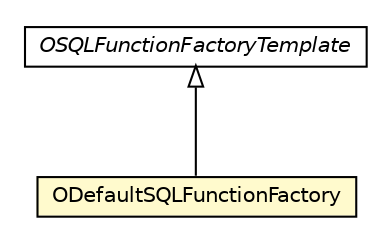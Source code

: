 #!/usr/local/bin/dot
#
# Class diagram 
# Generated by UMLGraph version R5_6-24-gf6e263 (http://www.umlgraph.org/)
#

digraph G {
	edge [fontname="Helvetica",fontsize=10,labelfontname="Helvetica",labelfontsize=10];
	node [fontname="Helvetica",fontsize=10,shape=plaintext];
	nodesep=0.25;
	ranksep=0.5;
	// com.orientechnologies.orient.core.sql.functions.ODefaultSQLFunctionFactory
	c2843932 [label=<<table title="com.orientechnologies.orient.core.sql.functions.ODefaultSQLFunctionFactory" border="0" cellborder="1" cellspacing="0" cellpadding="2" port="p" bgcolor="lemonChiffon" href="./ODefaultSQLFunctionFactory.html">
		<tr><td><table border="0" cellspacing="0" cellpadding="1">
<tr><td align="center" balign="center"> ODefaultSQLFunctionFactory </td></tr>
		</table></td></tr>
		</table>>, URL="./ODefaultSQLFunctionFactory.html", fontname="Helvetica", fontcolor="black", fontsize=10.0];
	// com.orientechnologies.orient.core.sql.functions.OSQLFunctionFactoryTemplate
	c2843936 [label=<<table title="com.orientechnologies.orient.core.sql.functions.OSQLFunctionFactoryTemplate" border="0" cellborder="1" cellspacing="0" cellpadding="2" port="p" href="./OSQLFunctionFactoryTemplate.html">
		<tr><td><table border="0" cellspacing="0" cellpadding="1">
<tr><td align="center" balign="center"><font face="Helvetica-Oblique"> OSQLFunctionFactoryTemplate </font></td></tr>
		</table></td></tr>
		</table>>, URL="./OSQLFunctionFactoryTemplate.html", fontname="Helvetica", fontcolor="black", fontsize=10.0];
	//com.orientechnologies.orient.core.sql.functions.ODefaultSQLFunctionFactory extends com.orientechnologies.orient.core.sql.functions.OSQLFunctionFactoryTemplate
	c2843936:p -> c2843932:p [dir=back,arrowtail=empty];
}

